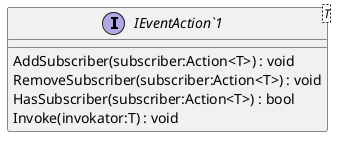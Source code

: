 @startuml
interface "IEventAction`1"<T> {
    AddSubscriber(subscriber:Action<T>) : void
    RemoveSubscriber(subscriber:Action<T>) : void
    HasSubscriber(subscriber:Action<T>) : bool
    Invoke(invokator:T) : void
}
@enduml
